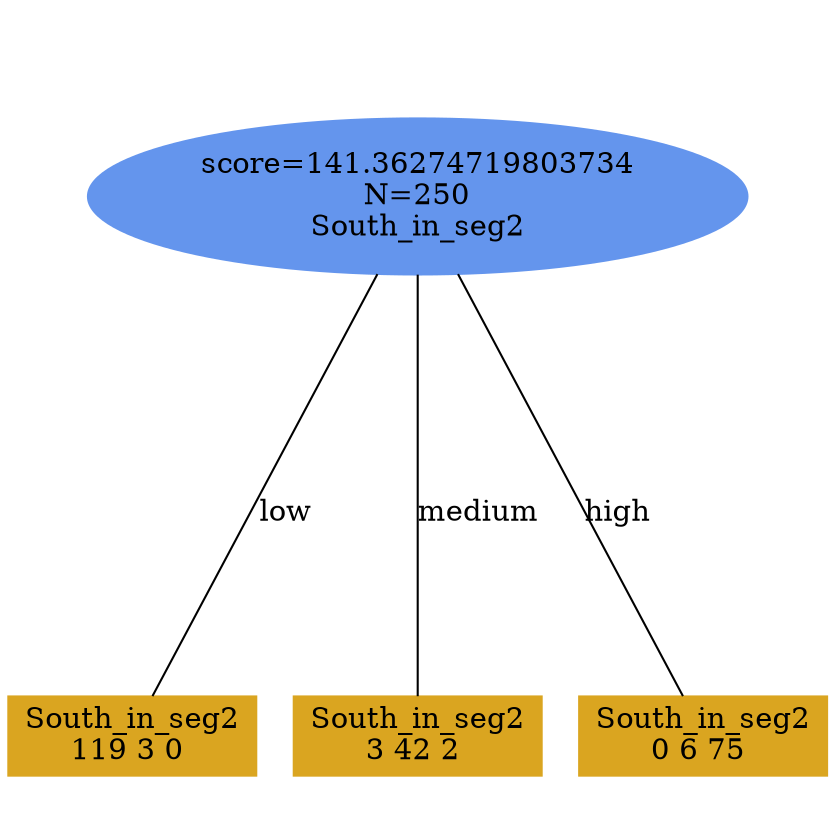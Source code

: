 digraph "DD" {
size = "7.5,10"
ratio=1.0;
center = true;
edge [dir = none];
{ rank = same; node [shape=ellipse, style=filled, color=cornflowerblue];"3698" [label="score=141.36274719803734\nN=250\nSouth_in_seg2"];}
{ rank = same; node [shape=box, style=filled, color=goldenrod];"3699" [label="South_in_seg2\n119 3 0 "];}
{ rank = same; node [shape=box, style=filled, color=goldenrod];"3700" [label="South_in_seg2\n3 42 2 "];}
{ rank = same; node [shape=box, style=filled, color=goldenrod];"3701" [label="South_in_seg2\n0 6 75 "];}
"3698" -> "3699" [label = "low"];
"3698" -> "3700" [label = "medium"];
"3698" -> "3701" [label = "high"];

}